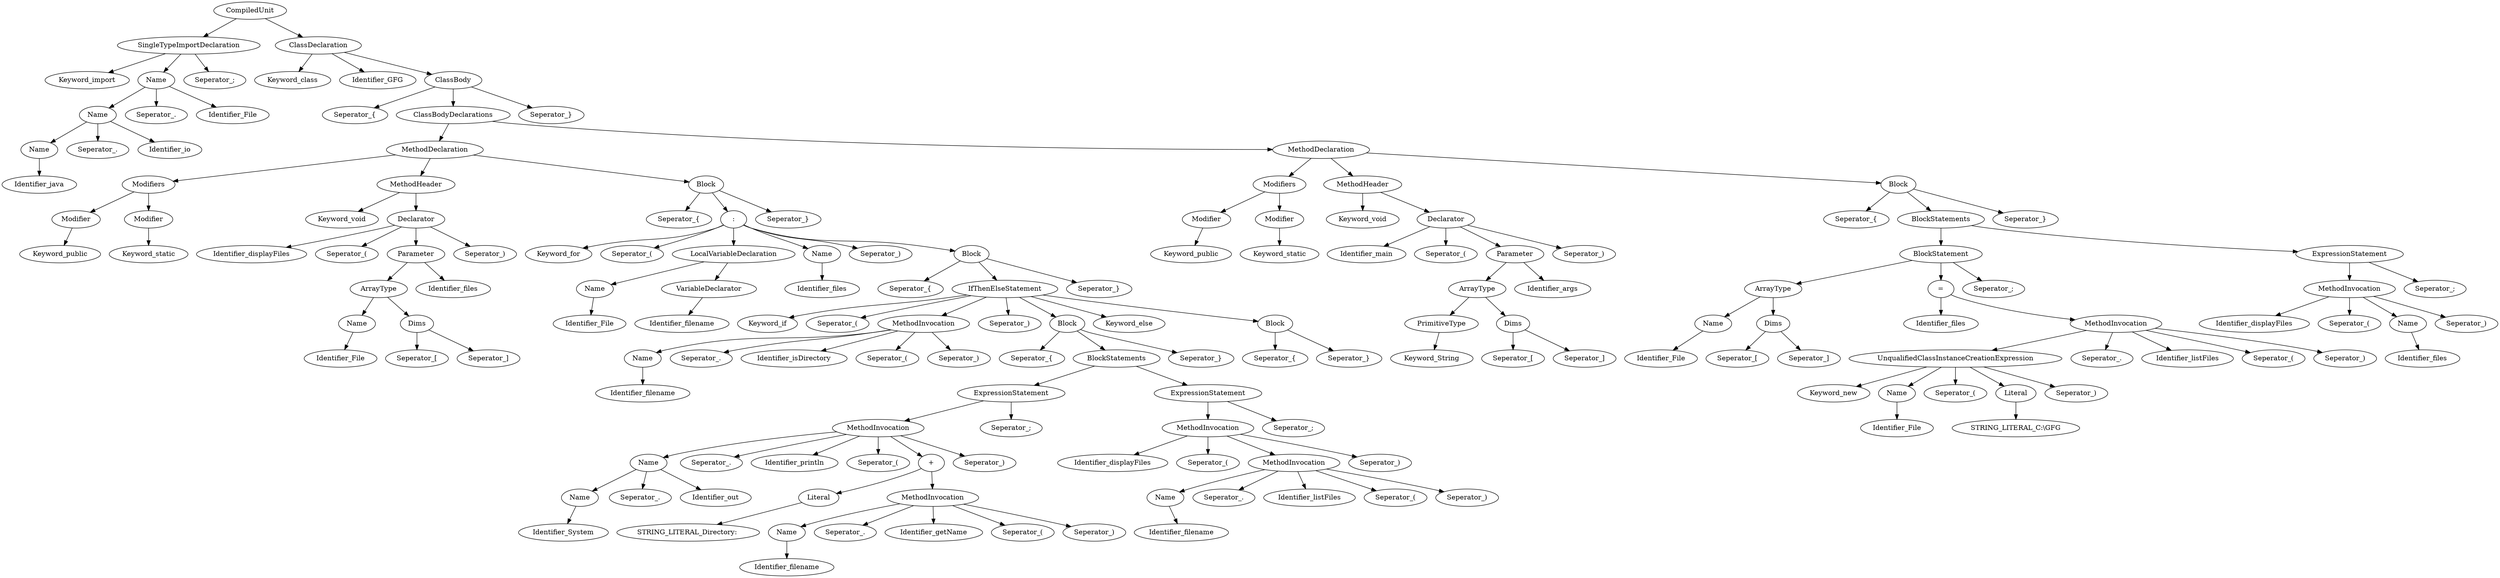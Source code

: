 digraph G{
node[ordering=out]
n1a[label="Identifier_java"]
n1[label="Name"]
n1->n1a
n2b[label="Seperator_."]
n2c[label="Identifier_io"]
n2[label="Name"]
n2->n1
n2->n2b
n2->n2c
n3b[label="Seperator_."]
n3c[label="Identifier_File"]
n3[label="Name"]
n3->n2
n3->n3b
n3->n3c
n4a[label="Keyword_import"]
n4c[label="Seperator_;"]
n4[label="SingleTypeImportDeclaration"]
n4->n4a
n4->n3
n4->n4c
n5a[label="Keyword_public"]
n5[label="Modifier"]
n5->n5a
n6a[label="Keyword_static"]
n6[label="Modifier"]
n6->n6a
n7[label="Modifiers"]
n7->n5
n7->n6
n8a[label="Identifier_File"]
n8[label="Name"]
n8->n8a
n9a[label="Seperator_["]
n9b[label="Seperator_]"]
n9[label="Dims"]
n9->n9a
n9->n9b
n10[label="ArrayType"]
n10->n8
n10->n9
n11b[label="Identifier_files"]
n11[label="Parameter"]
n11->n10
n11->n11b
n12a[label="Identifier_displayFiles"]
n12b[label="Seperator_("]
n12d[label="Seperator_)"]
n12[label="Declarator"]
n12->n12a
n12->n12b
n12->n11
n12->n12d
n13a[label="Keyword_void"]
n13[label="MethodHeader"]
n13->n13a
n13->n12
n14a[label="Identifier_File"]
n14[label="Name"]
n14->n14a
n15a[label="Identifier_filename"]
n15[label="VariableDeclarator"]
n15->n15a
n16[label="LocalVariableDeclaration"]
n16->n14
n16->n15
n17a[label="Identifier_files"]
n17[label="Name"]
n17->n17a
n18a[label="Identifier_filename"]
n18[label="Name"]
n18->n18a
n19b[label="Seperator_."]
n19c[label="Identifier_isDirectory"]
n19d[label="Seperator_("]
n19e[label="Seperator_)"]
n19[label="MethodInvocation"]
n19->n18
n19->n19b
n19->n19c
n19->n19d
n19->n19e
n20a[label="Identifier_System"]
n20[label="Name"]
n20->n20a
n21b[label="Seperator_."]
n21c[label="Identifier_out"]
n21[label="Name"]
n21->n20
n21->n21b
n21->n21c
n22a[label="STRING_LITERAL_Directory: "]
n22[label="Literal"]
n22->n22a
n23a[label="Identifier_filename"]
n23[label="Name"]
n23->n23a
n24b[label="Seperator_."]
n24c[label="Identifier_getName"]
n24d[label="Seperator_("]
n24e[label="Seperator_)"]
n24[label="MethodInvocation"]
n24->n23
n24->n24b
n24->n24c
n24->n24d
n24->n24e
n25[label="+"]
n25->n22
n25->n24
n26b[label="Seperator_."]
n26c[label="Identifier_println"]
n26d[label="Seperator_("]
n26f[label="Seperator_)"]
n26[label="MethodInvocation"]
n26->n21
n26->n26b
n26->n26c
n26->n26d
n26->n25
n26->n26f
n27b[label="Seperator_;"]
n27[label="ExpressionStatement"]
n27->n26
n27->n27b
n28a[label="Identifier_filename"]
n28[label="Name"]
n28->n28a
n29b[label="Seperator_."]
n29c[label="Identifier_listFiles"]
n29d[label="Seperator_("]
n29e[label="Seperator_)"]
n29[label="MethodInvocation"]
n29->n28
n29->n29b
n29->n29c
n29->n29d
n29->n29e
n30a[label="Identifier_displayFiles"]
n30b[label="Seperator_("]
n30d[label="Seperator_)"]
n30[label="MethodInvocation"]
n30->n30a
n30->n30b
n30->n29
n30->n30d
n31b[label="Seperator_;"]
n31[label="ExpressionStatement"]
n31->n30
n31->n31b
n32[label="BlockStatements"]
n32->n27
n32->n31
n33a[label="Seperator_{"]
n33c[label="Seperator_}"]
n33[label="Block"]
n33->n33a
n33->n32
n33->n33c
n34a[label="Seperator_{"]
n34b[label="Seperator_}"]
n34[label="Block"]
n34->n34a
n34->n34b
n35a[label="Keyword_if"]
n35b[label="Seperator_("]
n35d[label="Seperator_)"]
n35f[label="Keyword_else"]
n35[label="IfThenElseStatement"]
n35->n35a
n35->n35b
n35->n19
n35->n35d
n35->n33
n35->n35f
n35->n34
n36a[label="Seperator_{"]
n36c[label="Seperator_}"]
n36[label="Block"]
n36->n36a
n36->n35
n36->n36c
n37a[label="Keyword_for"]
n37b[label="Seperator_("]
n37f[label="Seperator_)"]
n37[label=":"]
n37->n37a
n37->n37b
n37->n16
n37->n17
n37->n37f
n37->n36
n38a[label="Seperator_{"]
n38c[label="Seperator_}"]
n38[label="Block"]
n38->n38a
n38->n37
n38->n38c
n39[label="MethodDeclaration"]
n39->n7
n39->n13
n39->n38
n40a[label="Keyword_public"]
n40[label="Modifier"]
n40->n40a
n41a[label="Keyword_static"]
n41[label="Modifier"]
n41->n41a
n42[label="Modifiers"]
n42->n40
n42->n41
n43a[label="Keyword_String"]
n43[label="PrimitiveType"]
n43->n43a
n44a[label="Seperator_["]
n44b[label="Seperator_]"]
n44[label="Dims"]
n44->n44a
n44->n44b
n45[label="ArrayType"]
n45->n43
n45->n44
n46b[label="Identifier_args"]
n46[label="Parameter"]
n46->n45
n46->n46b
n47a[label="Identifier_main"]
n47b[label="Seperator_("]
n47d[label="Seperator_)"]
n47[label="Declarator"]
n47->n47a
n47->n47b
n47->n46
n47->n47d
n48a[label="Keyword_void"]
n48[label="MethodHeader"]
n48->n48a
n48->n47
n49a[label="Identifier_File"]
n49[label="Name"]
n49->n49a
n50a[label="Seperator_["]
n50b[label="Seperator_]"]
n50[label="Dims"]
n50->n50a
n50->n50b
n51[label="ArrayType"]
n51->n49
n51->n50
n52a[label="Identifier_File"]
n52[label="Name"]
n52->n52a
n53a[label="STRING_LITERAL_C:\\GFG"]
n53[label="Literal"]
n53->n53a
n54a[label="Keyword_new"]
n54c[label="Seperator_("]
n54e[label="Seperator_)"]
n54[label="UnqualifiedClassInstanceCreationExpression"]
n54->n54a
n54->n52
n54->n54c
n54->n53
n54->n54e
n55b[label="Seperator_."]
n55c[label="Identifier_listFiles"]
n55d[label="Seperator_("]
n55e[label="Seperator_)"]
n55[label="MethodInvocation"]
n55->n54
n55->n55b
n55->n55c
n55->n55d
n55->n55e
n56a[label="Identifier_files"]
n56[label="="]
n56->n56a
n56->n55
n57c[label="Seperator_;"]
n57[label="BlockStatement"]
n57->n51
n57->n56
n57->n57c
n58a[label="Identifier_files"]
n58[label="Name"]
n58->n58a
n59a[label="Identifier_displayFiles"]
n59b[label="Seperator_("]
n59d[label="Seperator_)"]
n59[label="MethodInvocation"]
n59->n59a
n59->n59b
n59->n58
n59->n59d
n60b[label="Seperator_;"]
n60[label="ExpressionStatement"]
n60->n59
n60->n60b
n61[label="BlockStatements"]
n61->n57
n61->n60
n62a[label="Seperator_{"]
n62c[label="Seperator_}"]
n62[label="Block"]
n62->n62a
n62->n61
n62->n62c
n63[label="MethodDeclaration"]
n63->n42
n63->n48
n63->n62
n64[label="ClassBodyDeclarations"]
n64->n39
n64->n63
n65a[label="Seperator_{"]
n65c[label="Seperator_}"]
n65[label="ClassBody"]
n65->n65a
n65->n64
n65->n65c
n66a[label="Keyword_class"]
n66b[label="Identifier_GFG"]
n66[label="ClassDeclaration"]
n66->n66a
n66->n66b
n66->n65
n67[label="CompiledUnit"]
n67->n4
n67->n66
}
